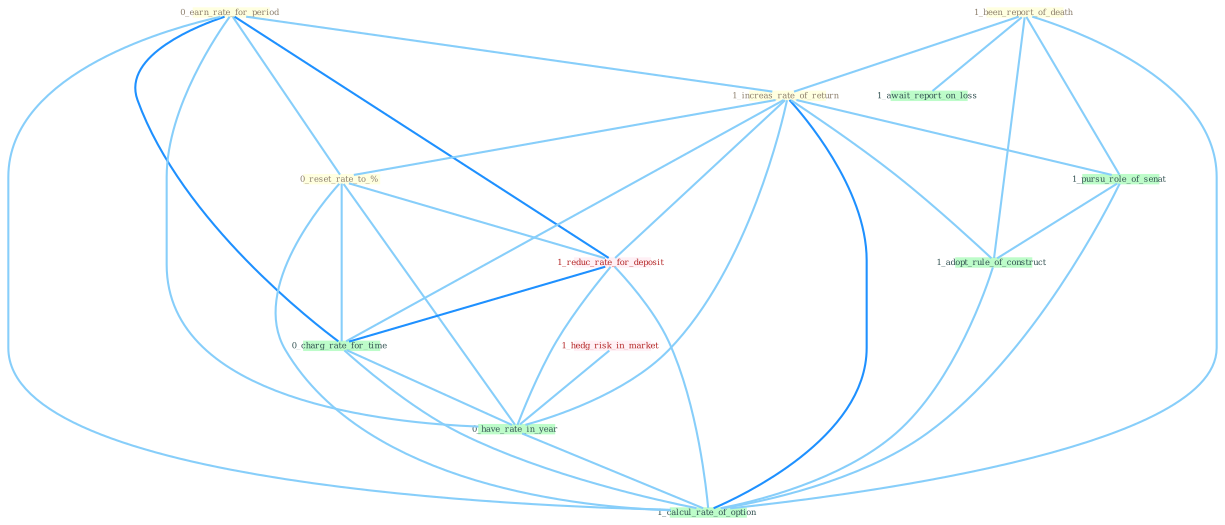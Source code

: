 Graph G{ 
    node
    [shape=polygon,style=filled,width=.5,height=.06,color="#BDFCC9",fixedsize=true,fontsize=4,
    fontcolor="#2f4f4f"];
    {node
    [color="#ffffe0", fontcolor="#8b7d6b"] "0_earn_rate_for_period " "1_been_report_of_death " "1_increas_rate_of_return " "0_reset_rate_to_% "}
{node [color="#fff0f5", fontcolor="#b22222"] "1_reduc_rate_for_deposit " "1_hedg_risk_in_market "}
edge [color="#B0E2FF"];

	"0_earn_rate_for_period " -- "1_increas_rate_of_return " [w="1", color="#87cefa" ];
	"0_earn_rate_for_period " -- "0_reset_rate_to_% " [w="1", color="#87cefa" ];
	"0_earn_rate_for_period " -- "1_reduc_rate_for_deposit " [w="2", color="#1e90ff" , len=0.8];
	"0_earn_rate_for_period " -- "0_charg_rate_for_time " [w="2", color="#1e90ff" , len=0.8];
	"0_earn_rate_for_period " -- "0_have_rate_in_year " [w="1", color="#87cefa" ];
	"0_earn_rate_for_period " -- "1_calcul_rate_of_option " [w="1", color="#87cefa" ];
	"1_been_report_of_death " -- "1_increas_rate_of_return " [w="1", color="#87cefa" ];
	"1_been_report_of_death " -- "1_pursu_role_of_senat " [w="1", color="#87cefa" ];
	"1_been_report_of_death " -- "1_await_report_on_loss " [w="1", color="#87cefa" ];
	"1_been_report_of_death " -- "1_adopt_rule_of_construct " [w="1", color="#87cefa" ];
	"1_been_report_of_death " -- "1_calcul_rate_of_option " [w="1", color="#87cefa" ];
	"1_increas_rate_of_return " -- "0_reset_rate_to_% " [w="1", color="#87cefa" ];
	"1_increas_rate_of_return " -- "1_pursu_role_of_senat " [w="1", color="#87cefa" ];
	"1_increas_rate_of_return " -- "1_reduc_rate_for_deposit " [w="1", color="#87cefa" ];
	"1_increas_rate_of_return " -- "0_charg_rate_for_time " [w="1", color="#87cefa" ];
	"1_increas_rate_of_return " -- "1_adopt_rule_of_construct " [w="1", color="#87cefa" ];
	"1_increas_rate_of_return " -- "0_have_rate_in_year " [w="1", color="#87cefa" ];
	"1_increas_rate_of_return " -- "1_calcul_rate_of_option " [w="2", color="#1e90ff" , len=0.8];
	"0_reset_rate_to_% " -- "1_reduc_rate_for_deposit " [w="1", color="#87cefa" ];
	"0_reset_rate_to_% " -- "0_charg_rate_for_time " [w="1", color="#87cefa" ];
	"0_reset_rate_to_% " -- "0_have_rate_in_year " [w="1", color="#87cefa" ];
	"0_reset_rate_to_% " -- "1_calcul_rate_of_option " [w="1", color="#87cefa" ];
	"1_pursu_role_of_senat " -- "1_adopt_rule_of_construct " [w="1", color="#87cefa" ];
	"1_pursu_role_of_senat " -- "1_calcul_rate_of_option " [w="1", color="#87cefa" ];
	"1_reduc_rate_for_deposit " -- "0_charg_rate_for_time " [w="2", color="#1e90ff" , len=0.8];
	"1_reduc_rate_for_deposit " -- "0_have_rate_in_year " [w="1", color="#87cefa" ];
	"1_reduc_rate_for_deposit " -- "1_calcul_rate_of_option " [w="1", color="#87cefa" ];
	"0_charg_rate_for_time " -- "0_have_rate_in_year " [w="1", color="#87cefa" ];
	"0_charg_rate_for_time " -- "1_calcul_rate_of_option " [w="1", color="#87cefa" ];
	"1_adopt_rule_of_construct " -- "1_calcul_rate_of_option " [w="1", color="#87cefa" ];
	"1_hedg_risk_in_market " -- "0_have_rate_in_year " [w="1", color="#87cefa" ];
	"0_have_rate_in_year " -- "1_calcul_rate_of_option " [w="1", color="#87cefa" ];
}